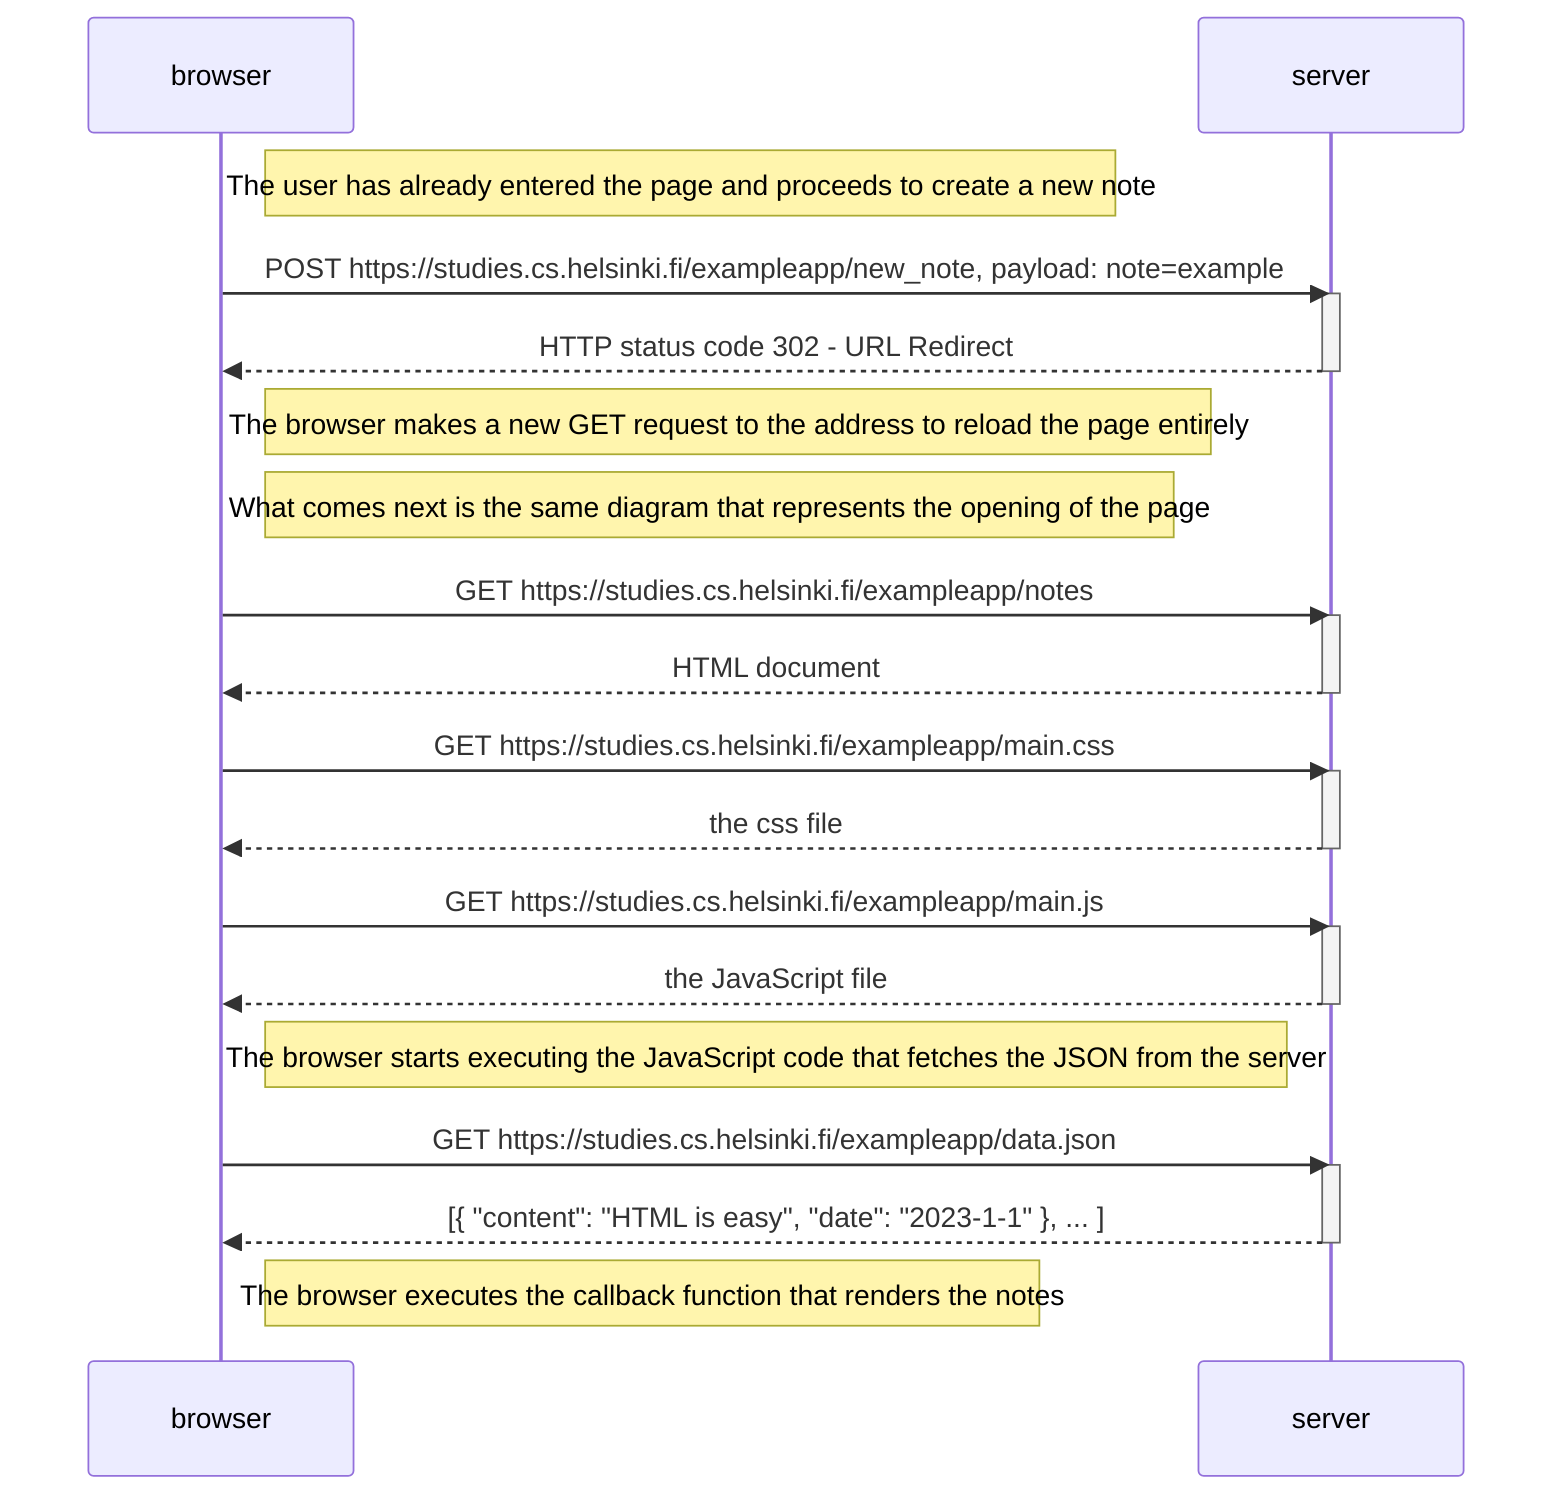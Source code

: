 sequenceDiagram
    participant browser
    participant server

    Note right of browser: The user has already entered the page and proceeds to create a new note

    browser->>server: POST https://studies.cs.helsinki.fi/exampleapp/new_note, payload: note=example
    activate server
    server-->>browser: HTTP status code 302 - URL Redirect
    deactivate server

    Note right of browser: The browser makes a new GET request to the address to reload the page entirely
    Note right of browser: What comes next is the same diagram that represents the opening of the page

    browser->>server: GET https://studies.cs.helsinki.fi/exampleapp/notes
    activate server
    server-->>browser: HTML document
    deactivate server

    browser->>server: GET https://studies.cs.helsinki.fi/exampleapp/main.css
    activate server
    server-->>browser: the css file
    deactivate server

    browser->>server: GET https://studies.cs.helsinki.fi/exampleapp/main.js
    activate server
    server-->>browser: the JavaScript file
    deactivate server

    Note right of browser: The browser starts executing the JavaScript code that fetches the JSON from the server

    browser->>server: GET https://studies.cs.helsinki.fi/exampleapp/data.json
    activate server
    server-->>browser: [{ "content": "HTML is easy", "date": "2023-1-1" }, ... ]
    deactivate server

    Note right of browser: The browser executes the callback function that renders the notes